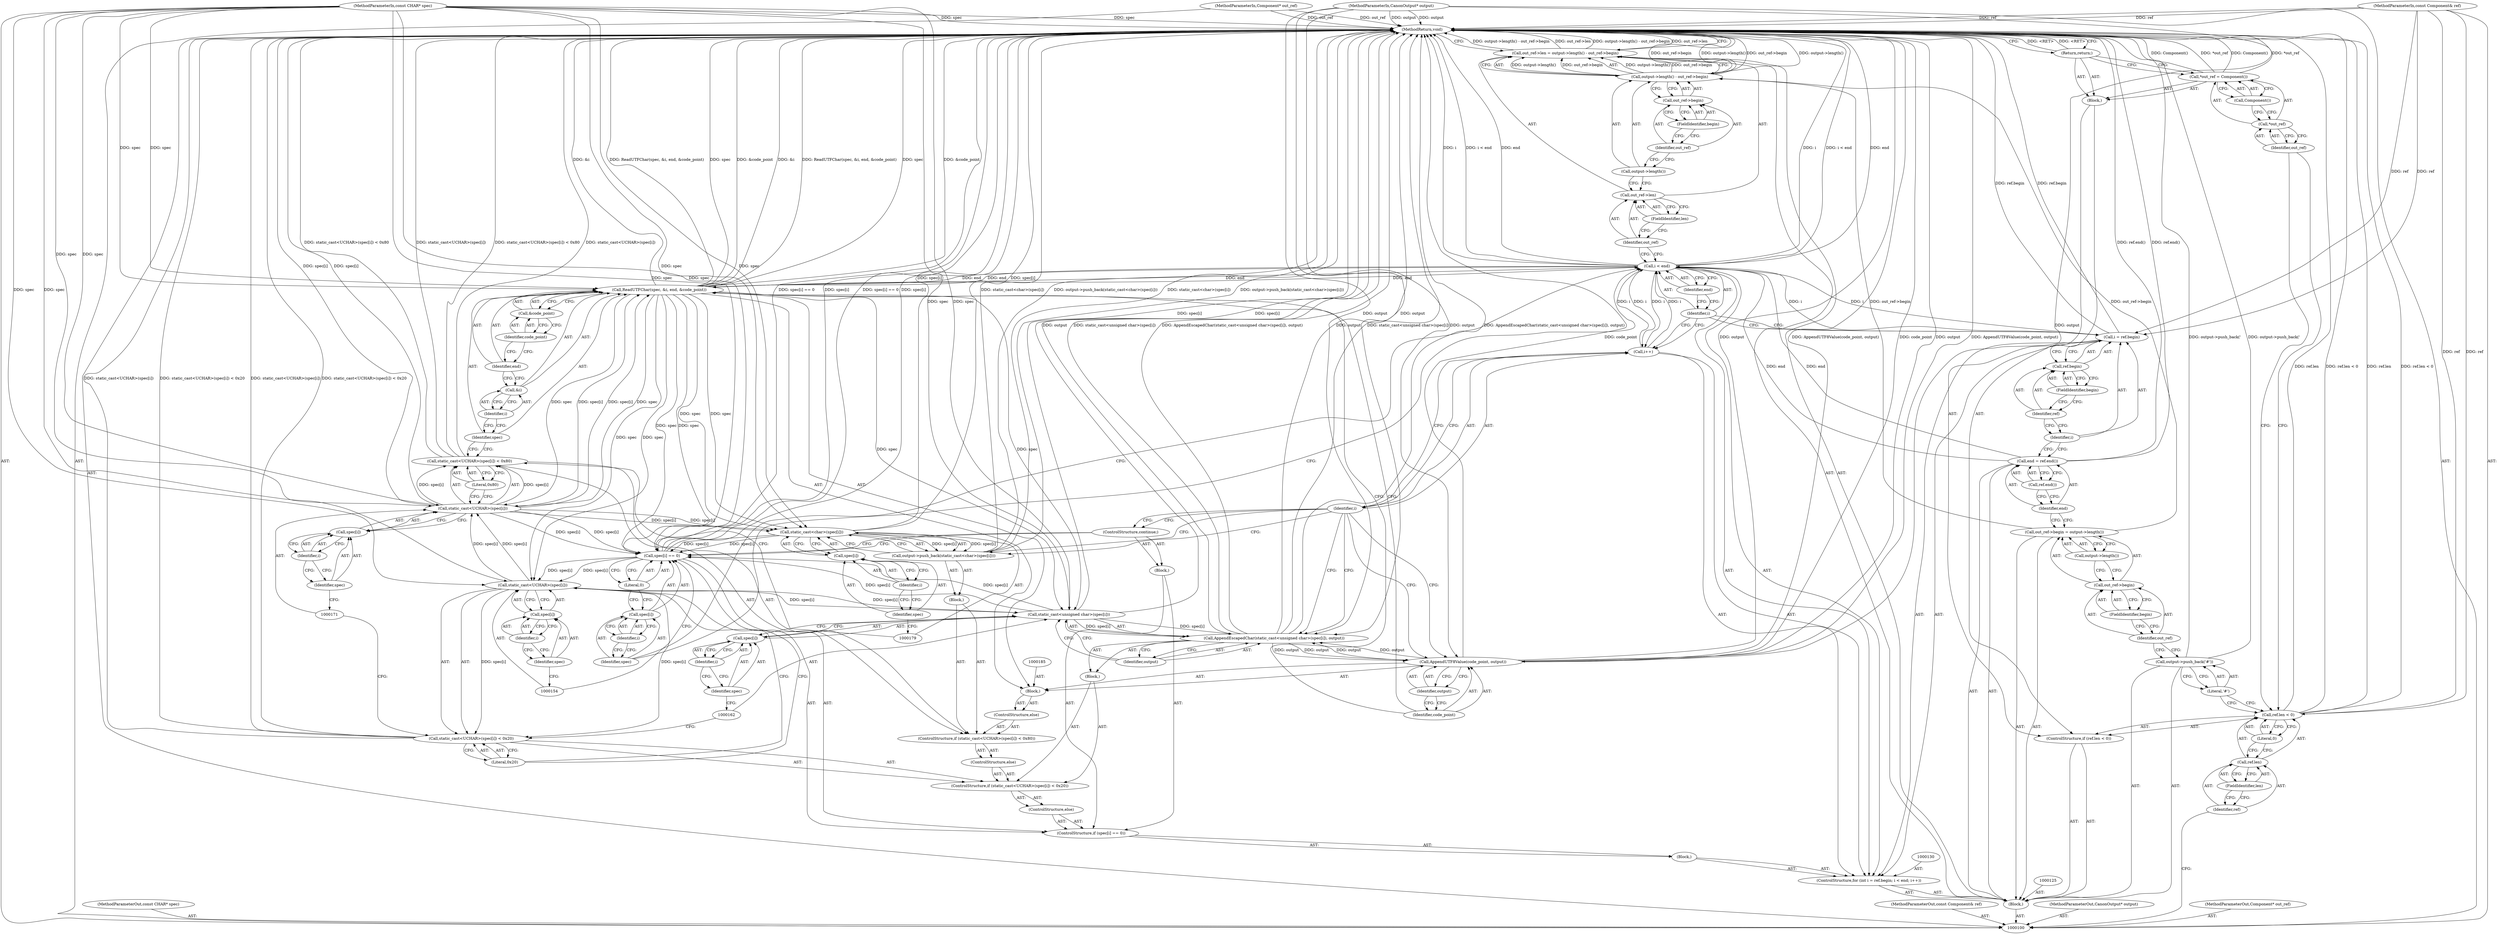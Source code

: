 digraph "1_Chrome_f8f6ed59949be4451ee2f5443d8a313f102fde60" {
"1000205" [label="(MethodReturn,void)"];
"1000101" [label="(MethodParameterIn,const CHAR* spec)"];
"1000297" [label="(MethodParameterOut,const CHAR* spec)"];
"1000118" [label="(Call,output->push_back('#'))"];
"1000119" [label="(Literal,'#')"];
"1000123" [label="(FieldIdentifier,begin)"];
"1000124" [label="(Call,output->length())"];
"1000120" [label="(Call,out_ref->begin = output->length())"];
"1000121" [label="(Call,out_ref->begin)"];
"1000122" [label="(Identifier,out_ref)"];
"1000128" [label="(Call,ref.end())"];
"1000126" [label="(Call,end = ref.end())"];
"1000127" [label="(Identifier,end)"];
"1000131" [label="(Call,i = ref.begin)"];
"1000132" [label="(Identifier,i)"];
"1000133" [label="(Call,ref.begin)"];
"1000134" [label="(Identifier,ref)"];
"1000135" [label="(FieldIdentifier,begin)"];
"1000129" [label="(ControlStructure,for (int i = ref.begin; i < end; i++))"];
"1000136" [label="(Call,i < end)"];
"1000137" [label="(Identifier,i)"];
"1000138" [label="(Identifier,end)"];
"1000139" [label="(Call,i++)"];
"1000140" [label="(Identifier,i)"];
"1000141" [label="(Block,)"];
"1000146" [label="(Identifier,i)"];
"1000147" [label="(Literal,0)"];
"1000148" [label="(Block,)"];
"1000142" [label="(ControlStructure,if (spec[i] == 0))"];
"1000143" [label="(Call,spec[i] == 0)"];
"1000144" [label="(Call,spec[i])"];
"1000145" [label="(Identifier,spec)"];
"1000149" [label="(ControlStructure,continue;)"];
"1000151" [label="(ControlStructure,if (static_cast<UCHAR>(spec[i]) < 0x20))"];
"1000152" [label="(Call,static_cast<UCHAR>(spec[i]) < 0x20)"];
"1000153" [label="(Call,static_cast<UCHAR>(spec[i]))"];
"1000155" [label="(Call,spec[i])"];
"1000156" [label="(Identifier,spec)"];
"1000157" [label="(Identifier,i)"];
"1000158" [label="(Literal,0x20)"];
"1000159" [label="(Block,)"];
"1000150" [label="(ControlStructure,else)"];
"1000161" [label="(Call,static_cast<unsigned char>(spec[i]))"];
"1000163" [label="(Call,spec[i])"];
"1000164" [label="(Identifier,spec)"];
"1000165" [label="(Identifier,i)"];
"1000160" [label="(Call,AppendEscapedChar(static_cast<unsigned char>(spec[i]), output))"];
"1000166" [label="(Identifier,output)"];
"1000168" [label="(ControlStructure,if (static_cast<UCHAR>(spec[i]) < 0x80))"];
"1000169" [label="(Call,static_cast<UCHAR>(spec[i]) < 0x80)"];
"1000170" [label="(Call,static_cast<UCHAR>(spec[i]))"];
"1000172" [label="(Call,spec[i])"];
"1000173" [label="(Identifier,spec)"];
"1000174" [label="(Identifier,i)"];
"1000175" [label="(Literal,0x80)"];
"1000176" [label="(Block,)"];
"1000167" [label="(ControlStructure,else)"];
"1000102" [label="(MethodParameterIn,const Component& ref)"];
"1000298" [label="(MethodParameterOut,const Component& ref)"];
"1000178" [label="(Call,static_cast<char>(spec[i]))"];
"1000180" [label="(Call,spec[i])"];
"1000181" [label="(Identifier,spec)"];
"1000182" [label="(Identifier,i)"];
"1000177" [label="(Call,output->push_back(static_cast<char>(spec[i])))"];
"1000183" [label="(ControlStructure,else)"];
"1000184" [label="(Block,)"];
"1000187" [label="(Identifier,spec)"];
"1000188" [label="(Call,&i)"];
"1000189" [label="(Identifier,i)"];
"1000190" [label="(Identifier,end)"];
"1000191" [label="(Call,&code_point)"];
"1000192" [label="(Identifier,code_point)"];
"1000186" [label="(Call,ReadUTFChar(spec, &i, end, &code_point))"];
"1000194" [label="(Identifier,code_point)"];
"1000195" [label="(Identifier,output)"];
"1000193" [label="(Call,AppendUTF8Value(code_point, output))"];
"1000199" [label="(FieldIdentifier,len)"];
"1000200" [label="(Call,output->length() - out_ref->begin)"];
"1000201" [label="(Call,output->length())"];
"1000196" [label="(Call,out_ref->len = output->length() - out_ref->begin)"];
"1000197" [label="(Call,out_ref->len)"];
"1000198" [label="(Identifier,out_ref)"];
"1000202" [label="(Call,out_ref->begin)"];
"1000203" [label="(Identifier,out_ref)"];
"1000204" [label="(FieldIdentifier,begin)"];
"1000103" [label="(MethodParameterIn,CanonOutput* output)"];
"1000299" [label="(MethodParameterOut,CanonOutput* output)"];
"1000104" [label="(MethodParameterIn,Component* out_ref)"];
"1000300" [label="(MethodParameterOut,Component* out_ref)"];
"1000105" [label="(Block,)"];
"1000110" [label="(FieldIdentifier,len)"];
"1000111" [label="(Literal,0)"];
"1000112" [label="(Block,)"];
"1000106" [label="(ControlStructure,if (ref.len < 0))"];
"1000107" [label="(Call,ref.len < 0)"];
"1000108" [label="(Call,ref.len)"];
"1000109" [label="(Identifier,ref)"];
"1000116" [label="(Call,Component())"];
"1000113" [label="(Call,*out_ref = Component())"];
"1000114" [label="(Call,*out_ref)"];
"1000115" [label="(Identifier,out_ref)"];
"1000117" [label="(Return,return;)"];
"1000205" -> "1000100"  [label="AST: "];
"1000205" -> "1000117"  [label="CFG: "];
"1000205" -> "1000196"  [label="CFG: "];
"1000107" -> "1000205"  [label="DDG: ref.len"];
"1000107" -> "1000205"  [label="DDG: ref.len < 0"];
"1000169" -> "1000205"  [label="DDG: static_cast<UCHAR>(spec[i]) < 0x80"];
"1000169" -> "1000205"  [label="DDG: static_cast<UCHAR>(spec[i])"];
"1000196" -> "1000205"  [label="DDG: output->length() - out_ref->begin"];
"1000196" -> "1000205"  [label="DDG: out_ref->len"];
"1000104" -> "1000205"  [label="DDG: out_ref"];
"1000152" -> "1000205"  [label="DDG: static_cast<UCHAR>(spec[i])"];
"1000152" -> "1000205"  [label="DDG: static_cast<UCHAR>(spec[i]) < 0x20"];
"1000118" -> "1000205"  [label="DDG: output->push_back('"];
"1000136" -> "1000205"  [label="DDG: i"];
"1000136" -> "1000205"  [label="DDG: i < end"];
"1000136" -> "1000205"  [label="DDG: end"];
"1000186" -> "1000205"  [label="DDG: &i"];
"1000186" -> "1000205"  [label="DDG: ReadUTFChar(spec, &i, end, &code_point)"];
"1000186" -> "1000205"  [label="DDG: spec"];
"1000186" -> "1000205"  [label="DDG: &code_point"];
"1000177" -> "1000205"  [label="DDG: static_cast<char>(spec[i])"];
"1000177" -> "1000205"  [label="DDG: output->push_back(static_cast<char>(spec[i]))"];
"1000170" -> "1000205"  [label="DDG: spec[i]"];
"1000193" -> "1000205"  [label="DDG: code_point"];
"1000193" -> "1000205"  [label="DDG: output"];
"1000193" -> "1000205"  [label="DDG: AppendUTF8Value(code_point, output)"];
"1000200" -> "1000205"  [label="DDG: output->length()"];
"1000200" -> "1000205"  [label="DDG: out_ref->begin"];
"1000113" -> "1000205"  [label="DDG: *out_ref"];
"1000113" -> "1000205"  [label="DDG: Component()"];
"1000160" -> "1000205"  [label="DDG: AppendEscapedChar(static_cast<unsigned char>(spec[i]), output)"];
"1000160" -> "1000205"  [label="DDG: output"];
"1000160" -> "1000205"  [label="DDG: static_cast<unsigned char>(spec[i])"];
"1000103" -> "1000205"  [label="DDG: output"];
"1000143" -> "1000205"  [label="DDG: spec[i]"];
"1000143" -> "1000205"  [label="DDG: spec[i] == 0"];
"1000178" -> "1000205"  [label="DDG: spec[i]"];
"1000131" -> "1000205"  [label="DDG: ref.begin"];
"1000102" -> "1000205"  [label="DDG: ref"];
"1000101" -> "1000205"  [label="DDG: spec"];
"1000126" -> "1000205"  [label="DDG: ref.end()"];
"1000161" -> "1000205"  [label="DDG: spec[i]"];
"1000117" -> "1000205"  [label="DDG: <RET>"];
"1000101" -> "1000100"  [label="AST: "];
"1000101" -> "1000205"  [label="DDG: spec"];
"1000101" -> "1000143"  [label="DDG: spec"];
"1000101" -> "1000153"  [label="DDG: spec"];
"1000101" -> "1000161"  [label="DDG: spec"];
"1000101" -> "1000170"  [label="DDG: spec"];
"1000101" -> "1000178"  [label="DDG: spec"];
"1000101" -> "1000186"  [label="DDG: spec"];
"1000297" -> "1000100"  [label="AST: "];
"1000118" -> "1000105"  [label="AST: "];
"1000118" -> "1000119"  [label="CFG: "];
"1000119" -> "1000118"  [label="AST: "];
"1000122" -> "1000118"  [label="CFG: "];
"1000118" -> "1000205"  [label="DDG: output->push_back('"];
"1000119" -> "1000118"  [label="AST: "];
"1000119" -> "1000107"  [label="CFG: "];
"1000118" -> "1000119"  [label="CFG: "];
"1000123" -> "1000121"  [label="AST: "];
"1000123" -> "1000122"  [label="CFG: "];
"1000121" -> "1000123"  [label="CFG: "];
"1000124" -> "1000120"  [label="AST: "];
"1000124" -> "1000121"  [label="CFG: "];
"1000120" -> "1000124"  [label="CFG: "];
"1000120" -> "1000105"  [label="AST: "];
"1000120" -> "1000124"  [label="CFG: "];
"1000121" -> "1000120"  [label="AST: "];
"1000124" -> "1000120"  [label="AST: "];
"1000127" -> "1000120"  [label="CFG: "];
"1000120" -> "1000200"  [label="DDG: out_ref->begin"];
"1000121" -> "1000120"  [label="AST: "];
"1000121" -> "1000123"  [label="CFG: "];
"1000122" -> "1000121"  [label="AST: "];
"1000123" -> "1000121"  [label="AST: "];
"1000124" -> "1000121"  [label="CFG: "];
"1000122" -> "1000121"  [label="AST: "];
"1000122" -> "1000118"  [label="CFG: "];
"1000123" -> "1000122"  [label="CFG: "];
"1000128" -> "1000126"  [label="AST: "];
"1000128" -> "1000127"  [label="CFG: "];
"1000126" -> "1000128"  [label="CFG: "];
"1000126" -> "1000105"  [label="AST: "];
"1000126" -> "1000128"  [label="CFG: "];
"1000127" -> "1000126"  [label="AST: "];
"1000128" -> "1000126"  [label="AST: "];
"1000132" -> "1000126"  [label="CFG: "];
"1000126" -> "1000205"  [label="DDG: ref.end()"];
"1000126" -> "1000136"  [label="DDG: end"];
"1000127" -> "1000126"  [label="AST: "];
"1000127" -> "1000120"  [label="CFG: "];
"1000128" -> "1000127"  [label="CFG: "];
"1000131" -> "1000129"  [label="AST: "];
"1000131" -> "1000133"  [label="CFG: "];
"1000132" -> "1000131"  [label="AST: "];
"1000133" -> "1000131"  [label="AST: "];
"1000137" -> "1000131"  [label="CFG: "];
"1000131" -> "1000205"  [label="DDG: ref.begin"];
"1000102" -> "1000131"  [label="DDG: ref"];
"1000131" -> "1000136"  [label="DDG: i"];
"1000132" -> "1000131"  [label="AST: "];
"1000132" -> "1000126"  [label="CFG: "];
"1000134" -> "1000132"  [label="CFG: "];
"1000133" -> "1000131"  [label="AST: "];
"1000133" -> "1000135"  [label="CFG: "];
"1000134" -> "1000133"  [label="AST: "];
"1000135" -> "1000133"  [label="AST: "];
"1000131" -> "1000133"  [label="CFG: "];
"1000134" -> "1000133"  [label="AST: "];
"1000134" -> "1000132"  [label="CFG: "];
"1000135" -> "1000134"  [label="CFG: "];
"1000135" -> "1000133"  [label="AST: "];
"1000135" -> "1000134"  [label="CFG: "];
"1000133" -> "1000135"  [label="CFG: "];
"1000129" -> "1000105"  [label="AST: "];
"1000130" -> "1000129"  [label="AST: "];
"1000131" -> "1000129"  [label="AST: "];
"1000136" -> "1000129"  [label="AST: "];
"1000139" -> "1000129"  [label="AST: "];
"1000141" -> "1000129"  [label="AST: "];
"1000136" -> "1000129"  [label="AST: "];
"1000136" -> "1000138"  [label="CFG: "];
"1000137" -> "1000136"  [label="AST: "];
"1000138" -> "1000136"  [label="AST: "];
"1000145" -> "1000136"  [label="CFG: "];
"1000198" -> "1000136"  [label="CFG: "];
"1000136" -> "1000205"  [label="DDG: i"];
"1000136" -> "1000205"  [label="DDG: i < end"];
"1000136" -> "1000205"  [label="DDG: end"];
"1000131" -> "1000136"  [label="DDG: i"];
"1000139" -> "1000136"  [label="DDG: i"];
"1000186" -> "1000136"  [label="DDG: end"];
"1000126" -> "1000136"  [label="DDG: end"];
"1000136" -> "1000139"  [label="DDG: i"];
"1000136" -> "1000186"  [label="DDG: end"];
"1000137" -> "1000136"  [label="AST: "];
"1000137" -> "1000131"  [label="CFG: "];
"1000137" -> "1000139"  [label="CFG: "];
"1000138" -> "1000137"  [label="CFG: "];
"1000138" -> "1000136"  [label="AST: "];
"1000138" -> "1000137"  [label="CFG: "];
"1000136" -> "1000138"  [label="CFG: "];
"1000139" -> "1000129"  [label="AST: "];
"1000139" -> "1000140"  [label="CFG: "];
"1000140" -> "1000139"  [label="AST: "];
"1000137" -> "1000139"  [label="CFG: "];
"1000139" -> "1000136"  [label="DDG: i"];
"1000136" -> "1000139"  [label="DDG: i"];
"1000140" -> "1000139"  [label="AST: "];
"1000140" -> "1000149"  [label="CFG: "];
"1000140" -> "1000160"  [label="CFG: "];
"1000140" -> "1000177"  [label="CFG: "];
"1000140" -> "1000193"  [label="CFG: "];
"1000139" -> "1000140"  [label="CFG: "];
"1000141" -> "1000129"  [label="AST: "];
"1000142" -> "1000141"  [label="AST: "];
"1000146" -> "1000144"  [label="AST: "];
"1000146" -> "1000145"  [label="CFG: "];
"1000144" -> "1000146"  [label="CFG: "];
"1000147" -> "1000143"  [label="AST: "];
"1000147" -> "1000144"  [label="CFG: "];
"1000143" -> "1000147"  [label="CFG: "];
"1000148" -> "1000142"  [label="AST: "];
"1000149" -> "1000148"  [label="AST: "];
"1000142" -> "1000141"  [label="AST: "];
"1000143" -> "1000142"  [label="AST: "];
"1000148" -> "1000142"  [label="AST: "];
"1000150" -> "1000142"  [label="AST: "];
"1000143" -> "1000142"  [label="AST: "];
"1000143" -> "1000147"  [label="CFG: "];
"1000144" -> "1000143"  [label="AST: "];
"1000147" -> "1000143"  [label="AST: "];
"1000149" -> "1000143"  [label="CFG: "];
"1000154" -> "1000143"  [label="CFG: "];
"1000143" -> "1000205"  [label="DDG: spec[i]"];
"1000143" -> "1000205"  [label="DDG: spec[i] == 0"];
"1000178" -> "1000143"  [label="DDG: spec[i]"];
"1000161" -> "1000143"  [label="DDG: spec[i]"];
"1000170" -> "1000143"  [label="DDG: spec[i]"];
"1000186" -> "1000143"  [label="DDG: spec"];
"1000101" -> "1000143"  [label="DDG: spec"];
"1000143" -> "1000153"  [label="DDG: spec[i]"];
"1000144" -> "1000143"  [label="AST: "];
"1000144" -> "1000146"  [label="CFG: "];
"1000145" -> "1000144"  [label="AST: "];
"1000146" -> "1000144"  [label="AST: "];
"1000147" -> "1000144"  [label="CFG: "];
"1000145" -> "1000144"  [label="AST: "];
"1000145" -> "1000136"  [label="CFG: "];
"1000146" -> "1000145"  [label="CFG: "];
"1000149" -> "1000148"  [label="AST: "];
"1000149" -> "1000143"  [label="CFG: "];
"1000140" -> "1000149"  [label="CFG: "];
"1000151" -> "1000150"  [label="AST: "];
"1000152" -> "1000151"  [label="AST: "];
"1000159" -> "1000151"  [label="AST: "];
"1000167" -> "1000151"  [label="AST: "];
"1000152" -> "1000151"  [label="AST: "];
"1000152" -> "1000158"  [label="CFG: "];
"1000153" -> "1000152"  [label="AST: "];
"1000158" -> "1000152"  [label="AST: "];
"1000162" -> "1000152"  [label="CFG: "];
"1000171" -> "1000152"  [label="CFG: "];
"1000152" -> "1000205"  [label="DDG: static_cast<UCHAR>(spec[i])"];
"1000152" -> "1000205"  [label="DDG: static_cast<UCHAR>(spec[i]) < 0x20"];
"1000153" -> "1000152"  [label="DDG: spec[i]"];
"1000153" -> "1000152"  [label="AST: "];
"1000153" -> "1000155"  [label="CFG: "];
"1000154" -> "1000153"  [label="AST: "];
"1000155" -> "1000153"  [label="AST: "];
"1000158" -> "1000153"  [label="CFG: "];
"1000153" -> "1000152"  [label="DDG: spec[i]"];
"1000186" -> "1000153"  [label="DDG: spec"];
"1000143" -> "1000153"  [label="DDG: spec[i]"];
"1000101" -> "1000153"  [label="DDG: spec"];
"1000153" -> "1000161"  [label="DDG: spec[i]"];
"1000153" -> "1000170"  [label="DDG: spec[i]"];
"1000155" -> "1000153"  [label="AST: "];
"1000155" -> "1000157"  [label="CFG: "];
"1000156" -> "1000155"  [label="AST: "];
"1000157" -> "1000155"  [label="AST: "];
"1000153" -> "1000155"  [label="CFG: "];
"1000156" -> "1000155"  [label="AST: "];
"1000156" -> "1000154"  [label="CFG: "];
"1000157" -> "1000156"  [label="CFG: "];
"1000157" -> "1000155"  [label="AST: "];
"1000157" -> "1000156"  [label="CFG: "];
"1000155" -> "1000157"  [label="CFG: "];
"1000158" -> "1000152"  [label="AST: "];
"1000158" -> "1000153"  [label="CFG: "];
"1000152" -> "1000158"  [label="CFG: "];
"1000159" -> "1000151"  [label="AST: "];
"1000160" -> "1000159"  [label="AST: "];
"1000150" -> "1000142"  [label="AST: "];
"1000151" -> "1000150"  [label="AST: "];
"1000161" -> "1000160"  [label="AST: "];
"1000161" -> "1000163"  [label="CFG: "];
"1000162" -> "1000161"  [label="AST: "];
"1000163" -> "1000161"  [label="AST: "];
"1000166" -> "1000161"  [label="CFG: "];
"1000161" -> "1000205"  [label="DDG: spec[i]"];
"1000161" -> "1000143"  [label="DDG: spec[i]"];
"1000161" -> "1000160"  [label="DDG: spec[i]"];
"1000186" -> "1000161"  [label="DDG: spec"];
"1000153" -> "1000161"  [label="DDG: spec[i]"];
"1000101" -> "1000161"  [label="DDG: spec"];
"1000163" -> "1000161"  [label="AST: "];
"1000163" -> "1000165"  [label="CFG: "];
"1000164" -> "1000163"  [label="AST: "];
"1000165" -> "1000163"  [label="AST: "];
"1000161" -> "1000163"  [label="CFG: "];
"1000164" -> "1000163"  [label="AST: "];
"1000164" -> "1000162"  [label="CFG: "];
"1000165" -> "1000164"  [label="CFG: "];
"1000165" -> "1000163"  [label="AST: "];
"1000165" -> "1000164"  [label="CFG: "];
"1000163" -> "1000165"  [label="CFG: "];
"1000160" -> "1000159"  [label="AST: "];
"1000160" -> "1000166"  [label="CFG: "];
"1000161" -> "1000160"  [label="AST: "];
"1000166" -> "1000160"  [label="AST: "];
"1000140" -> "1000160"  [label="CFG: "];
"1000160" -> "1000205"  [label="DDG: AppendEscapedChar(static_cast<unsigned char>(spec[i]), output)"];
"1000160" -> "1000205"  [label="DDG: output"];
"1000160" -> "1000205"  [label="DDG: static_cast<unsigned char>(spec[i])"];
"1000161" -> "1000160"  [label="DDG: spec[i]"];
"1000193" -> "1000160"  [label="DDG: output"];
"1000103" -> "1000160"  [label="DDG: output"];
"1000160" -> "1000193"  [label="DDG: output"];
"1000166" -> "1000160"  [label="AST: "];
"1000166" -> "1000161"  [label="CFG: "];
"1000160" -> "1000166"  [label="CFG: "];
"1000168" -> "1000167"  [label="AST: "];
"1000169" -> "1000168"  [label="AST: "];
"1000176" -> "1000168"  [label="AST: "];
"1000183" -> "1000168"  [label="AST: "];
"1000169" -> "1000168"  [label="AST: "];
"1000169" -> "1000175"  [label="CFG: "];
"1000170" -> "1000169"  [label="AST: "];
"1000175" -> "1000169"  [label="AST: "];
"1000179" -> "1000169"  [label="CFG: "];
"1000187" -> "1000169"  [label="CFG: "];
"1000169" -> "1000205"  [label="DDG: static_cast<UCHAR>(spec[i]) < 0x80"];
"1000169" -> "1000205"  [label="DDG: static_cast<UCHAR>(spec[i])"];
"1000170" -> "1000169"  [label="DDG: spec[i]"];
"1000170" -> "1000169"  [label="AST: "];
"1000170" -> "1000172"  [label="CFG: "];
"1000171" -> "1000170"  [label="AST: "];
"1000172" -> "1000170"  [label="AST: "];
"1000175" -> "1000170"  [label="CFG: "];
"1000170" -> "1000205"  [label="DDG: spec[i]"];
"1000170" -> "1000143"  [label="DDG: spec[i]"];
"1000170" -> "1000169"  [label="DDG: spec[i]"];
"1000186" -> "1000170"  [label="DDG: spec"];
"1000153" -> "1000170"  [label="DDG: spec[i]"];
"1000101" -> "1000170"  [label="DDG: spec"];
"1000170" -> "1000178"  [label="DDG: spec[i]"];
"1000170" -> "1000186"  [label="DDG: spec[i]"];
"1000172" -> "1000170"  [label="AST: "];
"1000172" -> "1000174"  [label="CFG: "];
"1000173" -> "1000172"  [label="AST: "];
"1000174" -> "1000172"  [label="AST: "];
"1000170" -> "1000172"  [label="CFG: "];
"1000173" -> "1000172"  [label="AST: "];
"1000173" -> "1000171"  [label="CFG: "];
"1000174" -> "1000173"  [label="CFG: "];
"1000174" -> "1000172"  [label="AST: "];
"1000174" -> "1000173"  [label="CFG: "];
"1000172" -> "1000174"  [label="CFG: "];
"1000175" -> "1000169"  [label="AST: "];
"1000175" -> "1000170"  [label="CFG: "];
"1000169" -> "1000175"  [label="CFG: "];
"1000176" -> "1000168"  [label="AST: "];
"1000177" -> "1000176"  [label="AST: "];
"1000167" -> "1000151"  [label="AST: "];
"1000168" -> "1000167"  [label="AST: "];
"1000102" -> "1000100"  [label="AST: "];
"1000102" -> "1000205"  [label="DDG: ref"];
"1000102" -> "1000107"  [label="DDG: ref"];
"1000102" -> "1000131"  [label="DDG: ref"];
"1000298" -> "1000100"  [label="AST: "];
"1000178" -> "1000177"  [label="AST: "];
"1000178" -> "1000180"  [label="CFG: "];
"1000179" -> "1000178"  [label="AST: "];
"1000180" -> "1000178"  [label="AST: "];
"1000177" -> "1000178"  [label="CFG: "];
"1000178" -> "1000205"  [label="DDG: spec[i]"];
"1000178" -> "1000143"  [label="DDG: spec[i]"];
"1000178" -> "1000177"  [label="DDG: spec[i]"];
"1000170" -> "1000178"  [label="DDG: spec[i]"];
"1000186" -> "1000178"  [label="DDG: spec"];
"1000101" -> "1000178"  [label="DDG: spec"];
"1000180" -> "1000178"  [label="AST: "];
"1000180" -> "1000182"  [label="CFG: "];
"1000181" -> "1000180"  [label="AST: "];
"1000182" -> "1000180"  [label="AST: "];
"1000178" -> "1000180"  [label="CFG: "];
"1000181" -> "1000180"  [label="AST: "];
"1000181" -> "1000179"  [label="CFG: "];
"1000182" -> "1000181"  [label="CFG: "];
"1000182" -> "1000180"  [label="AST: "];
"1000182" -> "1000181"  [label="CFG: "];
"1000180" -> "1000182"  [label="CFG: "];
"1000177" -> "1000176"  [label="AST: "];
"1000177" -> "1000178"  [label="CFG: "];
"1000178" -> "1000177"  [label="AST: "];
"1000140" -> "1000177"  [label="CFG: "];
"1000177" -> "1000205"  [label="DDG: static_cast<char>(spec[i])"];
"1000177" -> "1000205"  [label="DDG: output->push_back(static_cast<char>(spec[i]))"];
"1000178" -> "1000177"  [label="DDG: spec[i]"];
"1000183" -> "1000168"  [label="AST: "];
"1000184" -> "1000183"  [label="AST: "];
"1000184" -> "1000183"  [label="AST: "];
"1000185" -> "1000184"  [label="AST: "];
"1000186" -> "1000184"  [label="AST: "];
"1000193" -> "1000184"  [label="AST: "];
"1000187" -> "1000186"  [label="AST: "];
"1000187" -> "1000169"  [label="CFG: "];
"1000189" -> "1000187"  [label="CFG: "];
"1000188" -> "1000186"  [label="AST: "];
"1000188" -> "1000189"  [label="CFG: "];
"1000189" -> "1000188"  [label="AST: "];
"1000190" -> "1000188"  [label="CFG: "];
"1000189" -> "1000188"  [label="AST: "];
"1000189" -> "1000187"  [label="CFG: "];
"1000188" -> "1000189"  [label="CFG: "];
"1000190" -> "1000186"  [label="AST: "];
"1000190" -> "1000188"  [label="CFG: "];
"1000192" -> "1000190"  [label="CFG: "];
"1000191" -> "1000186"  [label="AST: "];
"1000191" -> "1000192"  [label="CFG: "];
"1000192" -> "1000191"  [label="AST: "];
"1000186" -> "1000191"  [label="CFG: "];
"1000192" -> "1000191"  [label="AST: "];
"1000192" -> "1000190"  [label="CFG: "];
"1000191" -> "1000192"  [label="CFG: "];
"1000186" -> "1000184"  [label="AST: "];
"1000186" -> "1000191"  [label="CFG: "];
"1000187" -> "1000186"  [label="AST: "];
"1000188" -> "1000186"  [label="AST: "];
"1000190" -> "1000186"  [label="AST: "];
"1000191" -> "1000186"  [label="AST: "];
"1000194" -> "1000186"  [label="CFG: "];
"1000186" -> "1000205"  [label="DDG: &i"];
"1000186" -> "1000205"  [label="DDG: ReadUTFChar(spec, &i, end, &code_point)"];
"1000186" -> "1000205"  [label="DDG: spec"];
"1000186" -> "1000205"  [label="DDG: &code_point"];
"1000186" -> "1000136"  [label="DDG: end"];
"1000186" -> "1000143"  [label="DDG: spec"];
"1000186" -> "1000153"  [label="DDG: spec"];
"1000186" -> "1000161"  [label="DDG: spec"];
"1000186" -> "1000170"  [label="DDG: spec"];
"1000186" -> "1000178"  [label="DDG: spec"];
"1000170" -> "1000186"  [label="DDG: spec[i]"];
"1000101" -> "1000186"  [label="DDG: spec"];
"1000136" -> "1000186"  [label="DDG: end"];
"1000194" -> "1000193"  [label="AST: "];
"1000194" -> "1000186"  [label="CFG: "];
"1000195" -> "1000194"  [label="CFG: "];
"1000195" -> "1000193"  [label="AST: "];
"1000195" -> "1000194"  [label="CFG: "];
"1000193" -> "1000195"  [label="CFG: "];
"1000193" -> "1000184"  [label="AST: "];
"1000193" -> "1000195"  [label="CFG: "];
"1000194" -> "1000193"  [label="AST: "];
"1000195" -> "1000193"  [label="AST: "];
"1000140" -> "1000193"  [label="CFG: "];
"1000193" -> "1000205"  [label="DDG: code_point"];
"1000193" -> "1000205"  [label="DDG: output"];
"1000193" -> "1000205"  [label="DDG: AppendUTF8Value(code_point, output)"];
"1000193" -> "1000160"  [label="DDG: output"];
"1000160" -> "1000193"  [label="DDG: output"];
"1000103" -> "1000193"  [label="DDG: output"];
"1000199" -> "1000197"  [label="AST: "];
"1000199" -> "1000198"  [label="CFG: "];
"1000197" -> "1000199"  [label="CFG: "];
"1000200" -> "1000196"  [label="AST: "];
"1000200" -> "1000202"  [label="CFG: "];
"1000201" -> "1000200"  [label="AST: "];
"1000202" -> "1000200"  [label="AST: "];
"1000196" -> "1000200"  [label="CFG: "];
"1000200" -> "1000205"  [label="DDG: output->length()"];
"1000200" -> "1000205"  [label="DDG: out_ref->begin"];
"1000200" -> "1000196"  [label="DDG: output->length()"];
"1000200" -> "1000196"  [label="DDG: out_ref->begin"];
"1000120" -> "1000200"  [label="DDG: out_ref->begin"];
"1000201" -> "1000200"  [label="AST: "];
"1000201" -> "1000197"  [label="CFG: "];
"1000203" -> "1000201"  [label="CFG: "];
"1000196" -> "1000105"  [label="AST: "];
"1000196" -> "1000200"  [label="CFG: "];
"1000197" -> "1000196"  [label="AST: "];
"1000200" -> "1000196"  [label="AST: "];
"1000205" -> "1000196"  [label="CFG: "];
"1000196" -> "1000205"  [label="DDG: output->length() - out_ref->begin"];
"1000196" -> "1000205"  [label="DDG: out_ref->len"];
"1000200" -> "1000196"  [label="DDG: output->length()"];
"1000200" -> "1000196"  [label="DDG: out_ref->begin"];
"1000197" -> "1000196"  [label="AST: "];
"1000197" -> "1000199"  [label="CFG: "];
"1000198" -> "1000197"  [label="AST: "];
"1000199" -> "1000197"  [label="AST: "];
"1000201" -> "1000197"  [label="CFG: "];
"1000198" -> "1000197"  [label="AST: "];
"1000198" -> "1000136"  [label="CFG: "];
"1000199" -> "1000198"  [label="CFG: "];
"1000202" -> "1000200"  [label="AST: "];
"1000202" -> "1000204"  [label="CFG: "];
"1000203" -> "1000202"  [label="AST: "];
"1000204" -> "1000202"  [label="AST: "];
"1000200" -> "1000202"  [label="CFG: "];
"1000203" -> "1000202"  [label="AST: "];
"1000203" -> "1000201"  [label="CFG: "];
"1000204" -> "1000203"  [label="CFG: "];
"1000204" -> "1000202"  [label="AST: "];
"1000204" -> "1000203"  [label="CFG: "];
"1000202" -> "1000204"  [label="CFG: "];
"1000103" -> "1000100"  [label="AST: "];
"1000103" -> "1000205"  [label="DDG: output"];
"1000103" -> "1000160"  [label="DDG: output"];
"1000103" -> "1000193"  [label="DDG: output"];
"1000299" -> "1000100"  [label="AST: "];
"1000104" -> "1000100"  [label="AST: "];
"1000104" -> "1000205"  [label="DDG: out_ref"];
"1000300" -> "1000100"  [label="AST: "];
"1000105" -> "1000100"  [label="AST: "];
"1000106" -> "1000105"  [label="AST: "];
"1000118" -> "1000105"  [label="AST: "];
"1000120" -> "1000105"  [label="AST: "];
"1000125" -> "1000105"  [label="AST: "];
"1000126" -> "1000105"  [label="AST: "];
"1000129" -> "1000105"  [label="AST: "];
"1000196" -> "1000105"  [label="AST: "];
"1000110" -> "1000108"  [label="AST: "];
"1000110" -> "1000109"  [label="CFG: "];
"1000108" -> "1000110"  [label="CFG: "];
"1000111" -> "1000107"  [label="AST: "];
"1000111" -> "1000108"  [label="CFG: "];
"1000107" -> "1000111"  [label="CFG: "];
"1000112" -> "1000106"  [label="AST: "];
"1000113" -> "1000112"  [label="AST: "];
"1000117" -> "1000112"  [label="AST: "];
"1000106" -> "1000105"  [label="AST: "];
"1000107" -> "1000106"  [label="AST: "];
"1000112" -> "1000106"  [label="AST: "];
"1000107" -> "1000106"  [label="AST: "];
"1000107" -> "1000111"  [label="CFG: "];
"1000108" -> "1000107"  [label="AST: "];
"1000111" -> "1000107"  [label="AST: "];
"1000115" -> "1000107"  [label="CFG: "];
"1000119" -> "1000107"  [label="CFG: "];
"1000107" -> "1000205"  [label="DDG: ref.len"];
"1000107" -> "1000205"  [label="DDG: ref.len < 0"];
"1000102" -> "1000107"  [label="DDG: ref"];
"1000108" -> "1000107"  [label="AST: "];
"1000108" -> "1000110"  [label="CFG: "];
"1000109" -> "1000108"  [label="AST: "];
"1000110" -> "1000108"  [label="AST: "];
"1000111" -> "1000108"  [label="CFG: "];
"1000109" -> "1000108"  [label="AST: "];
"1000109" -> "1000100"  [label="CFG: "];
"1000110" -> "1000109"  [label="CFG: "];
"1000116" -> "1000113"  [label="AST: "];
"1000116" -> "1000114"  [label="CFG: "];
"1000113" -> "1000116"  [label="CFG: "];
"1000113" -> "1000112"  [label="AST: "];
"1000113" -> "1000116"  [label="CFG: "];
"1000114" -> "1000113"  [label="AST: "];
"1000116" -> "1000113"  [label="AST: "];
"1000117" -> "1000113"  [label="CFG: "];
"1000113" -> "1000205"  [label="DDG: *out_ref"];
"1000113" -> "1000205"  [label="DDG: Component()"];
"1000114" -> "1000113"  [label="AST: "];
"1000114" -> "1000115"  [label="CFG: "];
"1000115" -> "1000114"  [label="AST: "];
"1000116" -> "1000114"  [label="CFG: "];
"1000115" -> "1000114"  [label="AST: "];
"1000115" -> "1000107"  [label="CFG: "];
"1000114" -> "1000115"  [label="CFG: "];
"1000117" -> "1000112"  [label="AST: "];
"1000117" -> "1000113"  [label="CFG: "];
"1000205" -> "1000117"  [label="CFG: "];
"1000117" -> "1000205"  [label="DDG: <RET>"];
}

